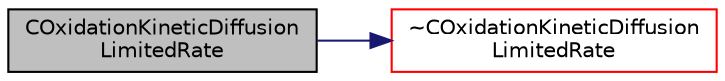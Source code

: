 digraph "COxidationKineticDiffusionLimitedRate"
{
  bgcolor="transparent";
  edge [fontname="Helvetica",fontsize="10",labelfontname="Helvetica",labelfontsize="10"];
  node [fontname="Helvetica",fontsize="10",shape=record];
  rankdir="LR";
  Node1 [label="COxidationKineticDiffusion\lLimitedRate",height=0.2,width=0.4,color="black", fillcolor="grey75", style="filled", fontcolor="black"];
  Node1 -> Node2 [color="midnightblue",fontsize="10",style="solid",fontname="Helvetica"];
  Node2 [label="~COxidationKineticDiffusion\lLimitedRate",height=0.2,width=0.4,color="red",URL="$a00428.html#adbaf3f4f7af460f27ea0e801d84d2d62",tooltip="Destructor. "];
}
